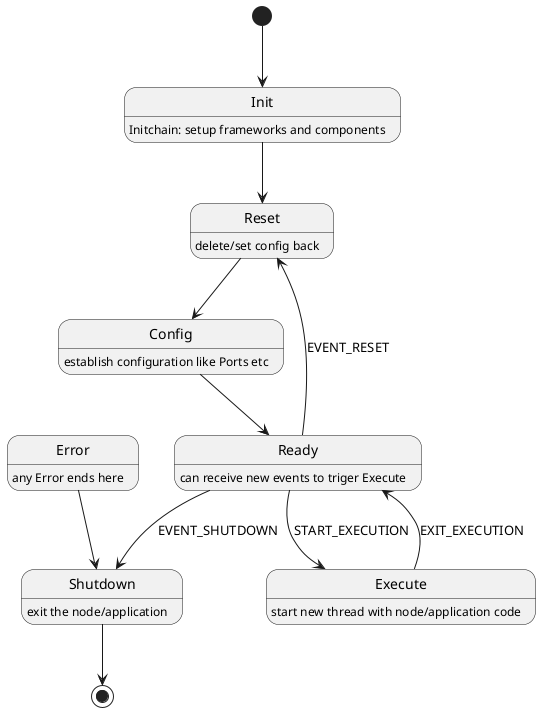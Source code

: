 @startuml demo
Init    : Initchain: setup frameworks and components
Reset   : delete/set config back 
Config  : establish configuration like Ports etc
Ready   : can receive new events to triger Execute
Execute : start new thread with node/application code 
Shutdown: exit the node/application
Error   : any Error ends here

[*] --> Init
Init --> Reset  
Reset --> Config 
Config --> Ready 
Ready --> Shutdown : EVENT_SHUTDOWN
Ready --> Reset : EVENT_RESET
Ready --> Execute : START_EXECUTION
Execute --> Ready : EXIT_EXECUTION
Error --> Shutdown
Shutdown --> [*] 

@enduml
